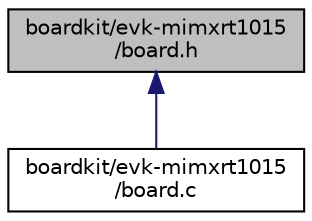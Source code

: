 digraph "boardkit/evk-mimxrt1015/board.h"
{
  edge [fontname="Helvetica",fontsize="10",labelfontname="Helvetica",labelfontsize="10"];
  node [fontname="Helvetica",fontsize="10",shape=record];
  Node4 [label="boardkit/evk-mimxrt1015\l/board.h",height=0.2,width=0.4,color="black", fillcolor="grey75", style="filled", fontcolor="black"];
  Node4 -> Node5 [dir="back",color="midnightblue",fontsize="10",style="solid",fontname="Helvetica"];
  Node5 [label="boardkit/evk-mimxrt1015\l/board.c",height=0.2,width=0.4,color="black", fillcolor="white", style="filled",URL="$evk-mimxrt1015_2board_8c.html"];
}
